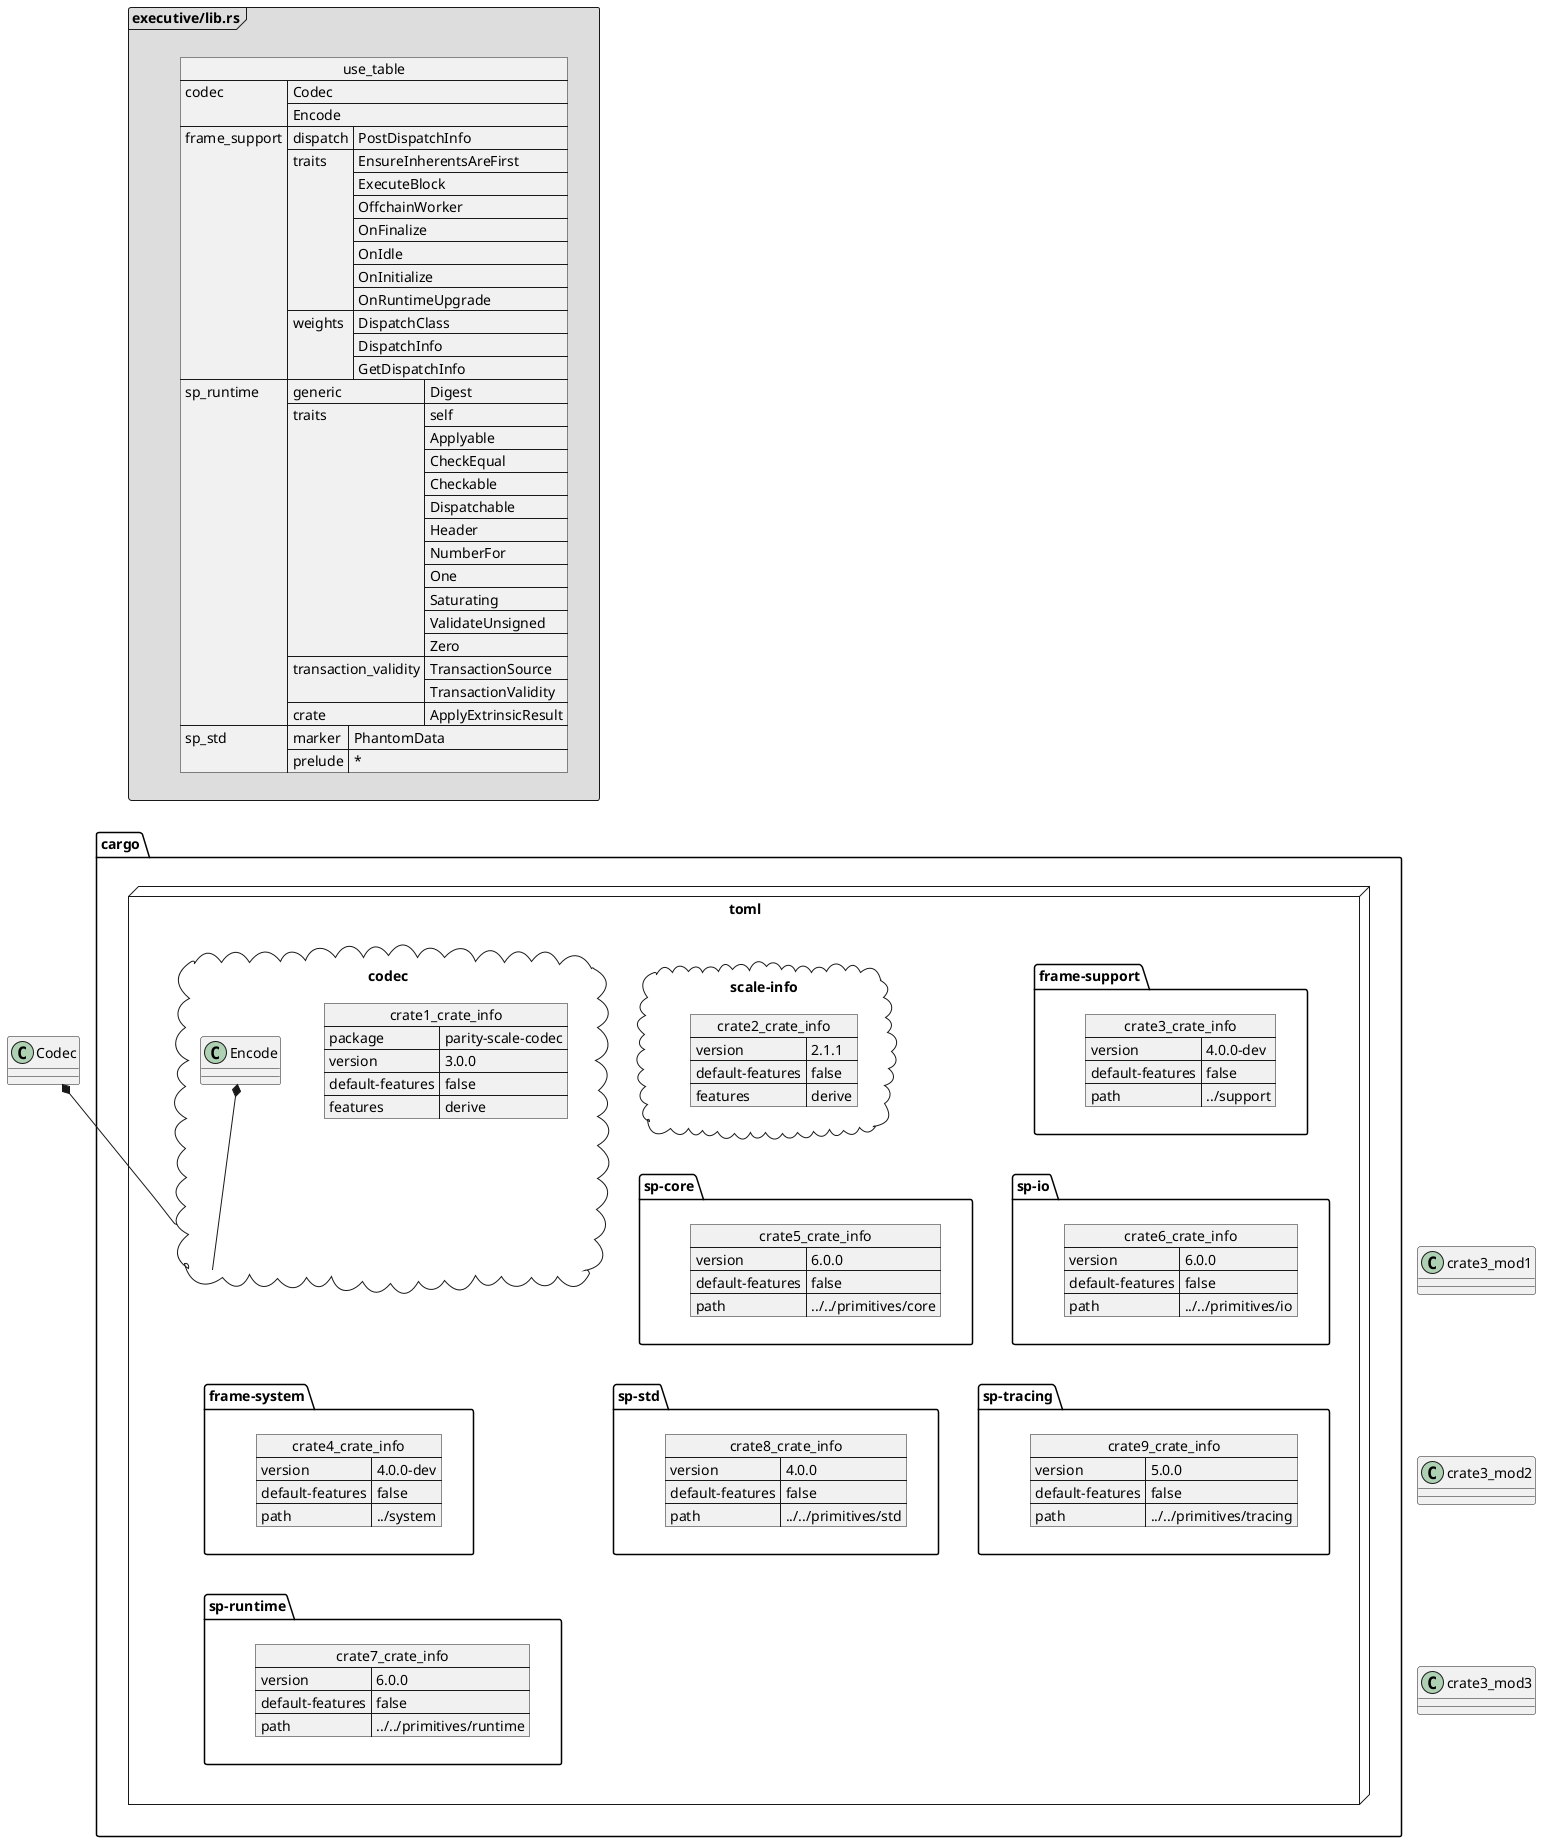 @startuml
'当前主体crate
package executive/lib.rs as lib <<Frame>> #DDDDDD {
json use_table {
    "codec": ["Codec", "Encode"],
     "frame_support": {
          "dispatch": ["PostDispatchInfo"],
          "traits": ["EnsureInherentsAreFirst", "ExecuteBlock", "OffchainWorker", "OnFinalize", "OnIdle", "OnInitialize", "OnRuntimeUpgrade"],
          "weights": ["DispatchClass", "DispatchInfo", "GetDispatchInfo"]
     },
     "sp_runtime": {
          "generic": ["Digest"],
          "traits": ["self", "Applyable", "CheckEqual", "Checkable", "Dispatchable", "Header", "NumberFor", "One", "Saturating", "ValidateUnsigned", "Zero"],
          "transaction_validity": ["TransactionSource", "TransactionValidity"],
          "crate": ["ApplyExtrinsicResult"]
     },
     "sp_std": {
          "marker": ["PhantomData"],
          "prelude": ["*"]
     }
}
}
'scale 750 width
package cargo.toml <<Node>> {
'crate.io的crate
package codec as crate1 <<cloud>> {
    json crate1_crate_info {
       "package": "parity-scale-codec",
       "version":"3.0.0",
       "default-features":"false",
       "features": ["derive"]
    }
    class Encode
}
package scale-info  as crate2 <<cloud>> {
json crate2_crate_info {
   "version":"2.1.1",
   "default-features":"false",
   "features": ["derive"]
}
}
package frame-support as crate3 <<Folder>>{
json crate3_crate_info {
   "version":"4.0.0-dev",
   "default-features":"false",
   "path": "../support"
}

}
package frame-system as crate4 <<Folder>>{
json crate4_crate_info {
   "version":"4.0.0-dev",
   "default-features":"false",
   "path": "../system"
}
}
package sp-core  as crate5 <<Folder>> {
json crate5_crate_info {
   "version":"6.0.0",
   "default-features":"false",
   "path": "../../primitives/core"
}
}
package sp-io as crate6 <<Folder>> {
json crate6_crate_info {
   "version":"6.0.0",
   "default-features":"false",
   "path": "../../primitives/io"
}
}
package sp-runtime as crate7 <<Folder>>{
json crate7_crate_info {
   "version":"6.0.0",
   "default-features":"false",
   "path": "../../primitives/runtime"
}
}
package sp-std as crate8 <<Folder>> {
json crate8_crate_info {
   "version":"4.0.0",
   "default-features":"false",
   "path": "../../primitives/std"
}
}
package sp-tracing as crate9 <<Folder>>{
json crate9_crate_info {
   "version":"5.0.0",
   "default-features":"false",
   "path": "../../primitives/tracing"
}
}

}
lib -[hidden]down- cargo.toml
crate1 -[hidden]down- crate4
crate2 -[hidden]down- crate5
crate3 -[hidden]down- crate6
crate4 -[hidden]down- crate7
crate5 -[hidden]down- crate8
crate6 -[hidden]down- crate9

crate3_crate_info -[hidden]down- crate3_mod1
crate3_mod1 -[hidden]down- crate3_mod2
crate3_mod2 -[hidden]down- crate3_mod3
Codec *-- crate1
Encode *-- crate1
@endmindmap
